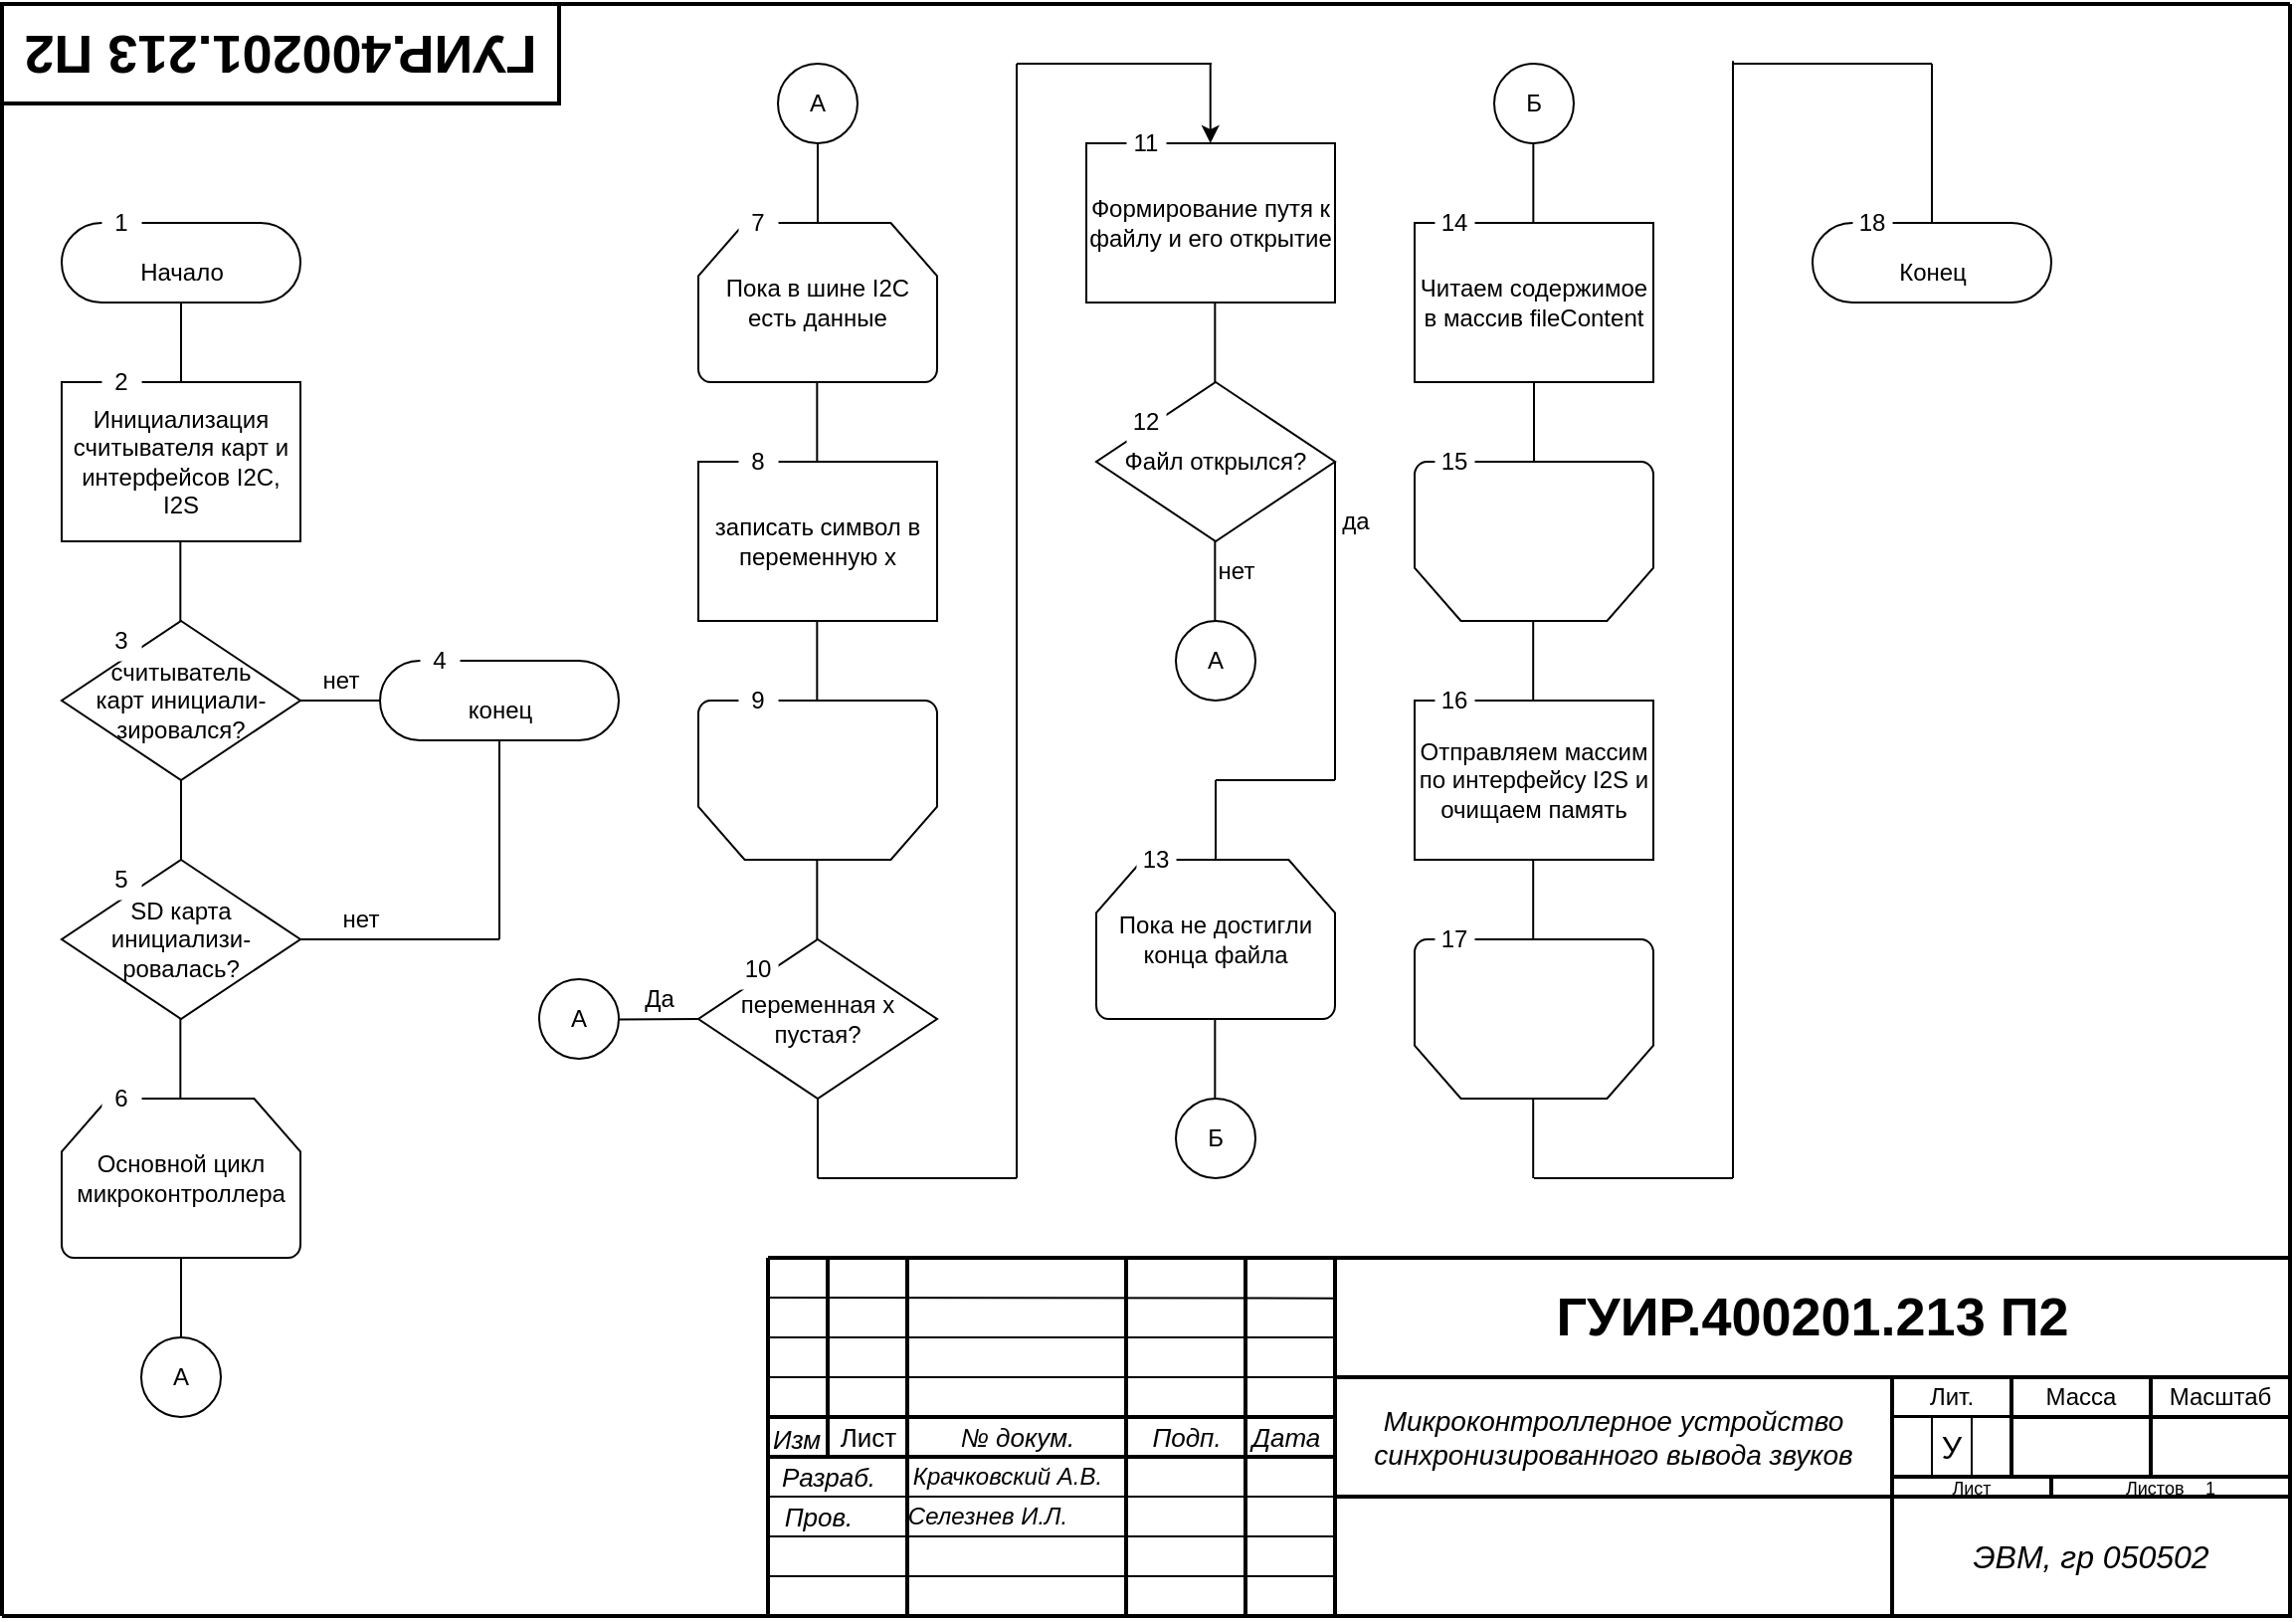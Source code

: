 <mxfile version="20.3.0" type="device"><diagram id="GXZPRwEHkEbAvO9n9FGi" name="Page-1"><mxGraphModel dx="948" dy="582" grid="1" gridSize="10" guides="1" tooltips="1" connect="1" arrows="1" fold="1" page="1" pageScale="1" pageWidth="1169" pageHeight="827" math="0" shadow="0"><root><mxCell id="0"/><mxCell id="1" parent="0"/><mxCell id="_X2f78YvWw6dJyPzaX1N-1" value="&lt;b&gt;&lt;font style=&quot;font-size: 27px;&quot;&gt;ГУИР.400201.213 П2&lt;/font&gt;&lt;/b&gt;" style="rounded=0;whiteSpace=wrap;html=1;strokeWidth=2;rotation=-180;" parent="1" vertex="1"><mxGeometry x="10" y="10" width="280" height="50" as="geometry"/></mxCell><mxCell id="acDS-vU58lCO8OHWH6dE-1" value="" style="rounded=0;whiteSpace=wrap;html=1;strokeWidth=2;" parent="1" vertex="1"><mxGeometry x="680" y="760" width="280" height="60" as="geometry"/></mxCell><mxCell id="QoqpxSPmtK9tFqNRTRTl-2" value="" style="endArrow=none;html=1;rounded=0;strokeWidth=2;" parent="1" edge="1"><mxGeometry width="50" height="50" relative="1" as="geometry"><mxPoint x="10" y="820" as="sourcePoint"/><mxPoint x="1160" y="820" as="targetPoint"/></mxGeometry></mxCell><mxCell id="QoqpxSPmtK9tFqNRTRTl-3" value="" style="endArrow=none;html=1;rounded=0;strokeWidth=2;" parent="1" edge="1"><mxGeometry width="50" height="50" relative="1" as="geometry"><mxPoint x="1160" y="820" as="sourcePoint"/><mxPoint x="1160" y="10" as="targetPoint"/></mxGeometry></mxCell><mxCell id="QoqpxSPmtK9tFqNRTRTl-4" value="" style="endArrow=none;html=1;rounded=0;strokeWidth=2;" parent="1" edge="1"><mxGeometry width="50" height="50" relative="1" as="geometry"><mxPoint x="10" y="10" as="sourcePoint"/><mxPoint x="1160" y="10" as="targetPoint"/></mxGeometry></mxCell><mxCell id="QoqpxSPmtK9tFqNRTRTl-5" value="" style="endArrow=none;html=1;rounded=0;strokeWidth=2;" parent="1" edge="1"><mxGeometry width="50" height="50" relative="1" as="geometry"><mxPoint x="10" y="820" as="sourcePoint"/><mxPoint x="10" y="10" as="targetPoint"/></mxGeometry></mxCell><mxCell id="QoqpxSPmtK9tFqNRTRTl-6" value="&lt;b&gt;&lt;font style=&quot;font-size: 27px;&quot;&gt;ГУИР.400201.213 П2&lt;/font&gt;&lt;/b&gt;" style="rounded=0;whiteSpace=wrap;html=1;strokeWidth=2;" parent="1" vertex="1"><mxGeometry x="680" y="640" width="480" height="60" as="geometry"/></mxCell><mxCell id="QoqpxSPmtK9tFqNRTRTl-11" value="Лит." style="rounded=0;whiteSpace=wrap;html=1;strokeWidth=2;" parent="1" vertex="1"><mxGeometry x="960" y="700" width="60" height="20" as="geometry"/></mxCell><mxCell id="QoqpxSPmtK9tFqNRTRTl-12" value="Масса" style="rounded=0;whiteSpace=wrap;html=1;strokeWidth=2;" parent="1" vertex="1"><mxGeometry x="1020" y="700" width="70" height="20" as="geometry"/></mxCell><mxCell id="QoqpxSPmtK9tFqNRTRTl-13" value="Масштаб" style="rounded=0;whiteSpace=wrap;html=1;strokeWidth=2;" parent="1" vertex="1"><mxGeometry x="1090" y="700" width="70" height="20" as="geometry"/></mxCell><mxCell id="QoqpxSPmtK9tFqNRTRTl-14" value="" style="rounded=0;whiteSpace=wrap;html=1;" parent="1" vertex="1"><mxGeometry x="960" y="720" width="20" height="30" as="geometry"/></mxCell><mxCell id="QoqpxSPmtK9tFqNRTRTl-15" value="&lt;font style=&quot;font-size: 16px;&quot;&gt;У&lt;/font&gt;" style="rounded=0;whiteSpace=wrap;html=1;" parent="1" vertex="1"><mxGeometry x="980" y="720" width="20" height="30" as="geometry"/></mxCell><mxCell id="QoqpxSPmtK9tFqNRTRTl-16" value="" style="rounded=0;whiteSpace=wrap;html=1;" parent="1" vertex="1"><mxGeometry x="1000" y="720" width="20" height="30" as="geometry"/></mxCell><mxCell id="QoqpxSPmtK9tFqNRTRTl-17" value="" style="rounded=0;whiteSpace=wrap;html=1;strokeWidth=2;" parent="1" vertex="1"><mxGeometry x="1020" y="720" width="70" height="30" as="geometry"/></mxCell><mxCell id="QoqpxSPmtK9tFqNRTRTl-18" value="" style="rounded=0;whiteSpace=wrap;html=1;strokeWidth=2;" parent="1" vertex="1"><mxGeometry x="1090" y="720" width="70" height="30" as="geometry"/></mxCell><mxCell id="QoqpxSPmtK9tFqNRTRTl-19" value="&lt;font style=&quot;font-size: 9px;&quot;&gt;Лист&lt;/font&gt;" style="rounded=0;whiteSpace=wrap;html=1;strokeWidth=2;" parent="1" vertex="1"><mxGeometry x="960" y="750" width="80" height="10" as="geometry"/></mxCell><mxCell id="QoqpxSPmtK9tFqNRTRTl-20" value="&lt;font style=&quot;font-size: 9px;&quot;&gt;Листов&lt;span style=&quot;white-space: pre;&quot;&gt;&#9;&lt;/span&gt;1&lt;/font&gt;" style="rounded=0;whiteSpace=wrap;html=1;strokeWidth=2;" parent="1" vertex="1"><mxGeometry x="1040" y="750" width="120" height="10" as="geometry"/></mxCell><mxCell id="QoqpxSPmtK9tFqNRTRTl-21" value="" style="endArrow=none;html=1;rounded=0;exitX=1;exitY=0;exitDx=0;exitDy=0;strokeWidth=2;" parent="1" edge="1"><mxGeometry width="50" height="50" relative="1" as="geometry"><mxPoint x="960" y="760" as="sourcePoint"/><mxPoint x="960" y="720" as="targetPoint"/></mxGeometry></mxCell><mxCell id="QoqpxSPmtK9tFqNRTRTl-22" value="&lt;i&gt;ЭВМ, гр 050502&lt;/i&gt;" style="rounded=0;whiteSpace=wrap;html=1;fontSize=16;strokeWidth=2;" parent="1" vertex="1"><mxGeometry x="960" y="760" width="200" height="60" as="geometry"/></mxCell><mxCell id="QoqpxSPmtK9tFqNRTRTl-23" value="" style="endArrow=none;html=1;rounded=0;fontSize=16;strokeWidth=2;entryX=0;entryY=0;entryDx=0;entryDy=0;" parent="1" target="QoqpxSPmtK9tFqNRTRTl-6" edge="1"><mxGeometry width="50" height="50" relative="1" as="geometry"><mxPoint x="395" y="640" as="sourcePoint"/><mxPoint x="675" y="640" as="targetPoint"/></mxGeometry></mxCell><mxCell id="QoqpxSPmtK9tFqNRTRTl-24" value="" style="endArrow=none;html=1;rounded=0;fontSize=16;strokeWidth=2;exitX=0;exitY=1;exitDx=0;exitDy=0;" parent="1" edge="1"><mxGeometry width="50" height="50" relative="1" as="geometry"><mxPoint x="395" y="820" as="sourcePoint"/><mxPoint x="395" y="640" as="targetPoint"/></mxGeometry></mxCell><mxCell id="QoqpxSPmtK9tFqNRTRTl-25" value="" style="endArrow=none;html=1;rounded=0;fontSize=16;strokeWidth=1;exitX=0;exitY=0;exitDx=0;exitDy=0;entryX=0;entryY=0;entryDx=0;entryDy=0;" parent="1" target="acDS-vU58lCO8OHWH6dE-2" edge="1"><mxGeometry width="50" height="50" relative="1" as="geometry"><mxPoint x="395" y="700" as="sourcePoint"/><mxPoint x="675" y="700" as="targetPoint"/></mxGeometry></mxCell><mxCell id="QoqpxSPmtK9tFqNRTRTl-26" value="" style="endArrow=none;html=1;rounded=0;fontSize=16;strokeWidth=1;entryX=0;entryY=1;entryDx=0;entryDy=0;" parent="1" target="acDS-vU58lCO8OHWH6dE-2" edge="1"><mxGeometry width="50" height="50" relative="1" as="geometry"><mxPoint x="395" y="760" as="sourcePoint"/><mxPoint x="675" y="760" as="targetPoint"/></mxGeometry></mxCell><mxCell id="QoqpxSPmtK9tFqNRTRTl-27" value="" style="endArrow=none;html=1;rounded=0;fontSize=16;strokeWidth=2;" parent="1" edge="1"><mxGeometry width="50" height="50" relative="1" as="geometry"><mxPoint x="635" y="820" as="sourcePoint"/><mxPoint x="635" y="640" as="targetPoint"/></mxGeometry></mxCell><mxCell id="QoqpxSPmtK9tFqNRTRTl-28" value="" style="endArrow=none;html=1;rounded=0;fontSize=16;strokeWidth=2;" parent="1" edge="1"><mxGeometry width="50" height="50" relative="1" as="geometry"><mxPoint x="575" y="820" as="sourcePoint"/><mxPoint x="575" y="640" as="targetPoint"/></mxGeometry></mxCell><mxCell id="QoqpxSPmtK9tFqNRTRTl-29" value="" style="endArrow=none;html=1;rounded=0;fontSize=16;strokeWidth=2;" parent="1" edge="1"><mxGeometry width="50" height="50" relative="1" as="geometry"><mxPoint x="425" y="740" as="sourcePoint"/><mxPoint x="425" y="640" as="targetPoint"/></mxGeometry></mxCell><mxCell id="QoqpxSPmtK9tFqNRTRTl-30" value="" style="endArrow=none;html=1;rounded=0;fontSize=16;strokeWidth=2;" parent="1" edge="1"><mxGeometry width="50" height="50" relative="1" as="geometry"><mxPoint x="465" y="820" as="sourcePoint"/><mxPoint x="465" y="640" as="targetPoint"/></mxGeometry></mxCell><mxCell id="QoqpxSPmtK9tFqNRTRTl-31" value="" style="endArrow=none;html=1;rounded=0;fontSize=16;strokeWidth=1;exitX=-0.001;exitY=0.339;exitDx=0;exitDy=0;exitPerimeter=0;" parent="1" source="QoqpxSPmtK9tFqNRTRTl-6" edge="1"><mxGeometry width="50" height="50" relative="1" as="geometry"><mxPoint x="675" y="659.98" as="sourcePoint"/><mxPoint x="395" y="660" as="targetPoint"/></mxGeometry></mxCell><mxCell id="QoqpxSPmtK9tFqNRTRTl-32" value="" style="endArrow=none;html=1;rounded=0;fontSize=16;strokeWidth=1;exitX=0;exitY=0.667;exitDx=0;exitDy=0;exitPerimeter=0;" parent="1" edge="1"><mxGeometry width="50" height="50" relative="1" as="geometry"><mxPoint x="680" y="680.02" as="sourcePoint"/><mxPoint x="396" y="680" as="targetPoint"/></mxGeometry></mxCell><mxCell id="QoqpxSPmtK9tFqNRTRTl-33" value="" style="endArrow=none;html=1;rounded=0;fontSize=16;strokeWidth=2;" parent="1" edge="1"><mxGeometry width="50" height="50" relative="1" as="geometry"><mxPoint x="680" y="720" as="sourcePoint"/><mxPoint x="395" y="720" as="targetPoint"/></mxGeometry></mxCell><mxCell id="QoqpxSPmtK9tFqNRTRTl-34" value="" style="endArrow=none;html=1;rounded=0;fontSize=16;strokeWidth=2;" parent="1" edge="1"><mxGeometry width="50" height="50" relative="1" as="geometry"><mxPoint x="680" y="740" as="sourcePoint"/><mxPoint x="395" y="740" as="targetPoint"/></mxGeometry></mxCell><mxCell id="QoqpxSPmtK9tFqNRTRTl-35" value="" style="endArrow=none;html=1;rounded=0;fontSize=16;strokeWidth=1;exitX=0;exitY=0.333;exitDx=0;exitDy=0;exitPerimeter=0;" parent="1" edge="1"><mxGeometry width="50" height="50" relative="1" as="geometry"><mxPoint x="680" y="779.98" as="sourcePoint"/><mxPoint x="395" y="780" as="targetPoint"/></mxGeometry></mxCell><mxCell id="QoqpxSPmtK9tFqNRTRTl-37" value="" style="endArrow=none;html=1;rounded=0;fontSize=16;strokeWidth=1;exitX=0;exitY=0.667;exitDx=0;exitDy=0;exitPerimeter=0;" parent="1" edge="1"><mxGeometry width="50" height="50" relative="1" as="geometry"><mxPoint x="680" y="800.02" as="sourcePoint"/><mxPoint x="394" y="800" as="targetPoint"/></mxGeometry></mxCell><mxCell id="QoqpxSPmtK9tFqNRTRTl-38" value="&lt;font style=&quot;font-size: 13px;&quot;&gt;&lt;i&gt;Изм&lt;/i&gt;&lt;/font&gt;" style="text;html=1;align=center;verticalAlign=middle;resizable=0;points=[];autosize=1;strokeColor=none;fillColor=none;fontSize=16;" parent="1" vertex="1"><mxGeometry x="389" y="715" width="40" height="30" as="geometry"/></mxCell><mxCell id="QoqpxSPmtK9tFqNRTRTl-39" value="Лист" style="text;html=1;align=center;verticalAlign=middle;resizable=0;points=[];autosize=1;strokeColor=none;fillColor=none;fontSize=13;" parent="1" vertex="1"><mxGeometry x="425" y="720" width="40" height="20" as="geometry"/></mxCell><mxCell id="QoqpxSPmtK9tFqNRTRTl-40" value="&lt;i&gt;№ докум.&lt;/i&gt;" style="text;html=1;align=center;verticalAlign=middle;resizable=0;points=[];autosize=1;strokeColor=none;fillColor=none;fontSize=13;" parent="1" vertex="1"><mxGeometry x="485" y="720" width="70" height="20" as="geometry"/></mxCell><mxCell id="QoqpxSPmtK9tFqNRTRTl-41" value="&lt;i&gt;Подп.&lt;/i&gt;" style="text;html=1;align=center;verticalAlign=middle;resizable=0;points=[];autosize=1;strokeColor=none;fillColor=none;fontSize=13;" parent="1" vertex="1"><mxGeometry x="580" y="720" width="50" height="20" as="geometry"/></mxCell><mxCell id="QoqpxSPmtK9tFqNRTRTl-42" value="&lt;i&gt;Дата&lt;/i&gt;" style="text;html=1;align=center;verticalAlign=middle;resizable=0;points=[];autosize=1;strokeColor=none;fillColor=none;fontSize=13;" parent="1" vertex="1"><mxGeometry x="630" y="720" width="50" height="20" as="geometry"/></mxCell><mxCell id="QoqpxSPmtK9tFqNRTRTl-43" value="&lt;i&gt;Разраб.&lt;/i&gt;" style="text;html=1;align=center;verticalAlign=middle;resizable=0;points=[];autosize=1;strokeColor=none;fillColor=none;fontSize=13;" parent="1" vertex="1"><mxGeometry x="395" y="740" width="60" height="20" as="geometry"/></mxCell><mxCell id="QoqpxSPmtK9tFqNRTRTl-44" value="&lt;i&gt;Пров.&lt;/i&gt;" style="text;html=1;align=center;verticalAlign=middle;resizable=0;points=[];autosize=1;strokeColor=none;fillColor=none;fontSize=13;" parent="1" vertex="1"><mxGeometry x="395" y="760" width="50" height="20" as="geometry"/></mxCell><mxCell id="acDS-vU58lCO8OHWH6dE-2" value="&lt;i&gt;&lt;font style=&quot;font-size: 14px;&quot;&gt;Микроконтроллерное устройство синхронизированного вывода звуков&lt;/font&gt;&lt;/i&gt;" style="rounded=0;whiteSpace=wrap;html=1;strokeWidth=2;" parent="1" vertex="1"><mxGeometry x="680" y="700" width="280" height="60" as="geometry"/></mxCell><mxCell id="z37nHOYpER_ov1rxkot6-1" value="&lt;i&gt;Крачковский А.В.&lt;/i&gt;" style="text;html=1;align=center;verticalAlign=middle;resizable=0;points=[];autosize=1;strokeColor=none;fillColor=none;" vertex="1" parent="1"><mxGeometry x="455" y="735" width="120" height="30" as="geometry"/></mxCell><mxCell id="z37nHOYpER_ov1rxkot6-2" value="&lt;i&gt;Селезнев И.Л.&lt;/i&gt;" style="text;html=1;align=center;verticalAlign=middle;resizable=0;points=[];autosize=1;strokeColor=none;fillColor=none;" vertex="1" parent="1"><mxGeometry x="455" y="755" width="100" height="30" as="geometry"/></mxCell><mxCell id="z37nHOYpER_ov1rxkot6-3" value="&lt;font style=&quot;font-size: 12px;&quot;&gt;Начало&lt;/font&gt;" style="html=1;dashed=0;whitespace=wrap;shape=mxgraph.dfd.start;fontSize=27;align=center;" vertex="1" parent="1"><mxGeometry x="40" y="120" width="120" height="40" as="geometry"/></mxCell><mxCell id="z37nHOYpER_ov1rxkot6-4" value="1" style="rounded=0;whiteSpace=wrap;html=1;fontSize=12;fontColor=#000000;strokeWidth=0;strokeColor=#FFFFFF;" vertex="1" parent="1"><mxGeometry x="60" y="110" width="20" height="20" as="geometry"/></mxCell><mxCell id="z37nHOYpER_ov1rxkot6-5" value="Инициализация считывателя карт и интерфейсов I2C, I2S" style="rounded=0;whiteSpace=wrap;html=1;" vertex="1" parent="1"><mxGeometry x="40" y="200" width="120" height="80" as="geometry"/></mxCell><mxCell id="z37nHOYpER_ov1rxkot6-6" value="считыватель&lt;br&gt;карт инициали-зировался?" style="rhombus;whiteSpace=wrap;html=1;" vertex="1" parent="1"><mxGeometry x="40" y="320" width="120" height="80" as="geometry"/></mxCell><mxCell id="z37nHOYpER_ov1rxkot6-7" value="" style="endArrow=none;html=1;rounded=0;" edge="1" parent="1"><mxGeometry width="50" height="50" relative="1" as="geometry"><mxPoint x="160" y="360" as="sourcePoint"/><mxPoint x="200" y="360" as="targetPoint"/></mxGeometry></mxCell><mxCell id="z37nHOYpER_ov1rxkot6-8" value="нет" style="text;html=1;align=center;verticalAlign=middle;resizable=0;points=[];autosize=1;strokeColor=none;fillColor=none;" vertex="1" parent="1"><mxGeometry x="160" y="335" width="40" height="30" as="geometry"/></mxCell><mxCell id="z37nHOYpER_ov1rxkot6-9" value="&lt;font style=&quot;font-size: 12px;&quot;&gt;конец&lt;/font&gt;" style="html=1;dashed=0;whitespace=wrap;shape=mxgraph.dfd.start;fontSize=27;align=center;" vertex="1" parent="1"><mxGeometry x="200" y="340" width="120" height="40" as="geometry"/></mxCell><mxCell id="z37nHOYpER_ov1rxkot6-10" value="SD карта инициализи-ровалась?" style="rhombus;whiteSpace=wrap;html=1;" vertex="1" parent="1"><mxGeometry x="40" y="440" width="120" height="80" as="geometry"/></mxCell><mxCell id="z37nHOYpER_ov1rxkot6-11" value="" style="endArrow=none;html=1;rounded=0;" edge="1" parent="1"><mxGeometry width="50" height="50" relative="1" as="geometry"><mxPoint x="160" y="480" as="sourcePoint"/><mxPoint x="260" y="480" as="targetPoint"/></mxGeometry></mxCell><mxCell id="z37nHOYpER_ov1rxkot6-12" value="" style="endArrow=none;html=1;rounded=0;" edge="1" parent="1"><mxGeometry width="50" height="50" relative="1" as="geometry"><mxPoint x="260" y="480" as="sourcePoint"/><mxPoint x="260" y="380" as="targetPoint"/></mxGeometry></mxCell><mxCell id="z37nHOYpER_ov1rxkot6-13" value="нет" style="text;html=1;align=center;verticalAlign=middle;resizable=0;points=[];autosize=1;strokeColor=none;fillColor=none;" vertex="1" parent="1"><mxGeometry x="170" y="455" width="40" height="30" as="geometry"/></mxCell><mxCell id="z37nHOYpER_ov1rxkot6-14" value="" style="endArrow=none;html=1;rounded=0;exitX=0.5;exitY=0;exitDx=0;exitDy=0;" edge="1" parent="1" source="z37nHOYpER_ov1rxkot6-5"><mxGeometry width="50" height="50" relative="1" as="geometry"><mxPoint x="50" y="210" as="sourcePoint"/><mxPoint x="100" y="160" as="targetPoint"/></mxGeometry></mxCell><mxCell id="z37nHOYpER_ov1rxkot6-15" value="" style="endArrow=none;html=1;rounded=0;exitX=0.5;exitY=0;exitDx=0;exitDy=0;" edge="1" parent="1" source="z37nHOYpER_ov1rxkot6-10"><mxGeometry width="50" height="50" relative="1" as="geometry"><mxPoint x="50" y="450" as="sourcePoint"/><mxPoint x="100" y="400" as="targetPoint"/></mxGeometry></mxCell><mxCell id="z37nHOYpER_ov1rxkot6-17" value="" style="endArrow=none;html=1;rounded=0;exitX=0.5;exitY=0;exitDx=0;exitDy=0;" edge="1" parent="1"><mxGeometry width="50" height="50" relative="1" as="geometry"><mxPoint x="99.66" y="320" as="sourcePoint"/><mxPoint x="99.66" y="280.0" as="targetPoint"/></mxGeometry></mxCell><mxCell id="z37nHOYpER_ov1rxkot6-20" value="Основной цикл микроконтроллера" style="strokeWidth=1;html=1;shape=mxgraph.flowchart.loop_limit;whiteSpace=wrap;" vertex="1" parent="1"><mxGeometry x="40" y="560" width="120" height="80" as="geometry"/></mxCell><mxCell id="z37nHOYpER_ov1rxkot6-21" value="А" style="ellipse;whiteSpace=wrap;html=1;aspect=fixed;strokeWidth=1;" vertex="1" parent="1"><mxGeometry x="80" y="680" width="40" height="40" as="geometry"/></mxCell><mxCell id="z37nHOYpER_ov1rxkot6-22" value="" style="endArrow=none;html=1;rounded=0;exitX=0.5;exitY=0;exitDx=0;exitDy=0;" edge="1" parent="1" source="z37nHOYpER_ov1rxkot6-21"><mxGeometry width="50" height="50" relative="1" as="geometry"><mxPoint x="50" y="690" as="sourcePoint"/><mxPoint x="100" y="640" as="targetPoint"/></mxGeometry></mxCell><mxCell id="z37nHOYpER_ov1rxkot6-23" value="А" style="ellipse;whiteSpace=wrap;html=1;aspect=fixed;strokeWidth=1;" vertex="1" parent="1"><mxGeometry x="400" y="40" width="40" height="40" as="geometry"/></mxCell><mxCell id="z37nHOYpER_ov1rxkot6-24" value="" style="endArrow=none;html=1;rounded=0;entryX=0.5;entryY=1;entryDx=0;entryDy=0;" edge="1" parent="1" target="z37nHOYpER_ov1rxkot6-23"><mxGeometry width="50" height="50" relative="1" as="geometry"><mxPoint x="420" y="120" as="sourcePoint"/><mxPoint x="425" y="80" as="targetPoint"/></mxGeometry></mxCell><mxCell id="z37nHOYpER_ov1rxkot6-26" value="Пока в шине I2C есть данные" style="strokeWidth=1;html=1;shape=mxgraph.flowchart.loop_limit;whiteSpace=wrap;" vertex="1" parent="1"><mxGeometry x="360" y="120" width="120" height="80" as="geometry"/></mxCell><mxCell id="z37nHOYpER_ov1rxkot6-27" value="записать символ в переменную x" style="rounded=0;whiteSpace=wrap;html=1;strokeWidth=1;" vertex="1" parent="1"><mxGeometry x="360" y="240" width="120" height="80" as="geometry"/></mxCell><mxCell id="z37nHOYpER_ov1rxkot6-28" value="" style="strokeWidth=1;html=1;shape=mxgraph.flowchart.loop_limit;whiteSpace=wrap;rotation=-180;" vertex="1" parent="1"><mxGeometry x="360" y="360" width="120" height="80" as="geometry"/></mxCell><mxCell id="z37nHOYpER_ov1rxkot6-36" value="переменная x пустая?" style="rhombus;whiteSpace=wrap;html=1;strokeWidth=1;" vertex="1" parent="1"><mxGeometry x="360" y="480" width="120" height="80" as="geometry"/></mxCell><mxCell id="z37nHOYpER_ov1rxkot6-37" value="" style="endArrow=none;html=1;rounded=0;exitX=0.001;exitY=0.842;exitDx=0;exitDy=0;exitPerimeter=0;" edge="1" parent="1" source="z37nHOYpER_ov1rxkot6-40"><mxGeometry width="50" height="50" relative="1" as="geometry"><mxPoint x="260" y="520" as="sourcePoint"/><mxPoint x="360" y="520" as="targetPoint"/></mxGeometry></mxCell><mxCell id="z37nHOYpER_ov1rxkot6-40" value="Да" style="text;html=1;align=center;verticalAlign=middle;resizable=0;points=[];autosize=1;strokeColor=none;fillColor=none;" vertex="1" parent="1"><mxGeometry x="320" y="495" width="40" height="30" as="geometry"/></mxCell><mxCell id="z37nHOYpER_ov1rxkot6-41" value="Формирование путя к файлу и его открытие" style="rounded=0;whiteSpace=wrap;html=1;strokeWidth=1;" vertex="1" parent="1"><mxGeometry x="555" y="80" width="125" height="80" as="geometry"/></mxCell><mxCell id="z37nHOYpER_ov1rxkot6-42" value="" style="endArrow=none;html=1;rounded=0;" edge="1" parent="1"><mxGeometry width="50" height="50" relative="1" as="geometry"><mxPoint x="420" y="600" as="sourcePoint"/><mxPoint x="420" y="560" as="targetPoint"/></mxGeometry></mxCell><mxCell id="z37nHOYpER_ov1rxkot6-43" value="" style="endArrow=none;html=1;rounded=0;" edge="1" parent="1"><mxGeometry width="50" height="50" relative="1" as="geometry"><mxPoint x="420" y="600" as="sourcePoint"/><mxPoint x="520" y="600" as="targetPoint"/></mxGeometry></mxCell><mxCell id="z37nHOYpER_ov1rxkot6-44" value="" style="endArrow=none;html=1;rounded=0;" edge="1" parent="1"><mxGeometry width="50" height="50" relative="1" as="geometry"><mxPoint x="520" y="600" as="sourcePoint"/><mxPoint x="520" y="40" as="targetPoint"/></mxGeometry></mxCell><mxCell id="z37nHOYpER_ov1rxkot6-45" value="" style="endArrow=none;html=1;rounded=0;" edge="1" parent="1"><mxGeometry width="50" height="50" relative="1" as="geometry"><mxPoint x="520" y="40" as="sourcePoint"/><mxPoint x="618" y="40" as="targetPoint"/></mxGeometry></mxCell><mxCell id="z37nHOYpER_ov1rxkot6-46" value="" style="endArrow=classic;html=1;rounded=0;" edge="1" parent="1"><mxGeometry width="50" height="50" relative="1" as="geometry"><mxPoint x="617.36" y="40" as="sourcePoint"/><mxPoint x="617.36" y="80" as="targetPoint"/></mxGeometry></mxCell><mxCell id="z37nHOYpER_ov1rxkot6-47" value="Файл открылся?" style="rhombus;whiteSpace=wrap;html=1;strokeWidth=1;" vertex="1" parent="1"><mxGeometry x="560" y="200" width="120" height="80" as="geometry"/></mxCell><mxCell id="z37nHOYpER_ov1rxkot6-48" value="А" style="ellipse;whiteSpace=wrap;html=1;aspect=fixed;strokeWidth=1;" vertex="1" parent="1"><mxGeometry x="280" y="500" width="40" height="40" as="geometry"/></mxCell><mxCell id="z37nHOYpER_ov1rxkot6-49" value="А" style="ellipse;whiteSpace=wrap;html=1;aspect=fixed;strokeWidth=1;" vertex="1" parent="1"><mxGeometry x="600" y="320" width="40" height="40" as="geometry"/></mxCell><mxCell id="z37nHOYpER_ov1rxkot6-50" value="" style="endArrow=none;html=1;rounded=0;" edge="1" parent="1"><mxGeometry width="50" height="50" relative="1" as="geometry"><mxPoint x="419.67" y="360" as="sourcePoint"/><mxPoint x="419.67" y="320" as="targetPoint"/></mxGeometry></mxCell><mxCell id="z37nHOYpER_ov1rxkot6-51" value="" style="endArrow=none;html=1;rounded=0;" edge="1" parent="1"><mxGeometry width="50" height="50" relative="1" as="geometry"><mxPoint x="419.67" y="480" as="sourcePoint"/><mxPoint x="419.67" y="440" as="targetPoint"/></mxGeometry></mxCell><mxCell id="z37nHOYpER_ov1rxkot6-52" value="" style="endArrow=none;html=1;rounded=0;" edge="1" parent="1"><mxGeometry width="50" height="50" relative="1" as="geometry"><mxPoint x="419.67" y="240" as="sourcePoint"/><mxPoint x="419.67" y="200" as="targetPoint"/></mxGeometry></mxCell><mxCell id="z37nHOYpER_ov1rxkot6-53" value="" style="endArrow=none;html=1;rounded=0;" edge="1" parent="1"><mxGeometry width="50" height="50" relative="1" as="geometry"><mxPoint x="99.67" y="560" as="sourcePoint"/><mxPoint x="99.67" y="520" as="targetPoint"/></mxGeometry></mxCell><mxCell id="z37nHOYpER_ov1rxkot6-54" value="" style="endArrow=none;html=1;rounded=0;" edge="1" parent="1"><mxGeometry width="50" height="50" relative="1" as="geometry"><mxPoint x="619.67" y="200" as="sourcePoint"/><mxPoint x="619.67" y="160" as="targetPoint"/></mxGeometry></mxCell><mxCell id="z37nHOYpER_ov1rxkot6-55" value="" style="endArrow=none;html=1;rounded=0;" edge="1" parent="1"><mxGeometry width="50" height="50" relative="1" as="geometry"><mxPoint x="619.67" y="320" as="sourcePoint"/><mxPoint x="619.67" y="280" as="targetPoint"/></mxGeometry></mxCell><mxCell id="z37nHOYpER_ov1rxkot6-56" value="нет" style="text;html=1;align=center;verticalAlign=middle;resizable=0;points=[];autosize=1;strokeColor=none;fillColor=none;" vertex="1" parent="1"><mxGeometry x="610" y="280" width="40" height="30" as="geometry"/></mxCell><mxCell id="z37nHOYpER_ov1rxkot6-57" value="" style="endArrow=none;html=1;rounded=0;" edge="1" parent="1"><mxGeometry width="50" height="50" relative="1" as="geometry"><mxPoint x="680" y="400" as="sourcePoint"/><mxPoint x="680" y="240" as="targetPoint"/></mxGeometry></mxCell><mxCell id="z37nHOYpER_ov1rxkot6-58" value="" style="endArrow=none;html=1;rounded=0;" edge="1" parent="1"><mxGeometry width="50" height="50" relative="1" as="geometry"><mxPoint x="620" y="400" as="sourcePoint"/><mxPoint x="680" y="400" as="targetPoint"/></mxGeometry></mxCell><mxCell id="z37nHOYpER_ov1rxkot6-59" value="" style="endArrow=none;html=1;rounded=0;" edge="1" parent="1"><mxGeometry width="50" height="50" relative="1" as="geometry"><mxPoint x="620" y="440" as="sourcePoint"/><mxPoint x="620" y="400" as="targetPoint"/></mxGeometry></mxCell><mxCell id="z37nHOYpER_ov1rxkot6-60" value="да" style="text;html=1;align=center;verticalAlign=middle;resizable=0;points=[];autosize=1;strokeColor=none;fillColor=none;" vertex="1" parent="1"><mxGeometry x="670" y="255" width="40" height="30" as="geometry"/></mxCell><mxCell id="z37nHOYpER_ov1rxkot6-61" value="Пока не достигли конца файла" style="strokeWidth=1;html=1;shape=mxgraph.flowchart.loop_limit;whiteSpace=wrap;" vertex="1" parent="1"><mxGeometry x="560" y="440" width="120" height="80" as="geometry"/></mxCell><mxCell id="z37nHOYpER_ov1rxkot6-62" value="" style="endArrow=none;html=1;rounded=0;" edge="1" parent="1"><mxGeometry width="50" height="50" relative="1" as="geometry"><mxPoint x="619.67" y="560" as="sourcePoint"/><mxPoint x="619.67" y="520" as="targetPoint"/></mxGeometry></mxCell><mxCell id="z37nHOYpER_ov1rxkot6-63" value="Б" style="ellipse;whiteSpace=wrap;html=1;aspect=fixed;strokeWidth=1;" vertex="1" parent="1"><mxGeometry x="600" y="560" width="40" height="40" as="geometry"/></mxCell><mxCell id="z37nHOYpER_ov1rxkot6-64" value="Б" style="ellipse;whiteSpace=wrap;html=1;aspect=fixed;strokeWidth=1;" vertex="1" parent="1"><mxGeometry x="760" y="40" width="40" height="40" as="geometry"/></mxCell><mxCell id="z37nHOYpER_ov1rxkot6-66" value="Читаем содержимое в массив fileContent" style="rounded=0;whiteSpace=wrap;html=1;strokeWidth=1;" vertex="1" parent="1"><mxGeometry x="720" y="120" width="120" height="80" as="geometry"/></mxCell><mxCell id="z37nHOYpER_ov1rxkot6-67" value="" style="endArrow=none;html=1;rounded=0;" edge="1" parent="1"><mxGeometry width="50" height="50" relative="1" as="geometry"><mxPoint x="779.67" y="120" as="sourcePoint"/><mxPoint x="779.67" y="80" as="targetPoint"/></mxGeometry></mxCell><mxCell id="z37nHOYpER_ov1rxkot6-68" value="" style="strokeWidth=1;html=1;shape=mxgraph.flowchart.loop_limit;whiteSpace=wrap;rotation=-180;" vertex="1" parent="1"><mxGeometry x="720" y="240" width="120" height="80" as="geometry"/></mxCell><mxCell id="z37nHOYpER_ov1rxkot6-69" value="Отправляем массим по интерфейсу I2S и очищаем память" style="rounded=0;whiteSpace=wrap;html=1;strokeWidth=1;" vertex="1" parent="1"><mxGeometry x="720" y="360" width="120" height="80" as="geometry"/></mxCell><mxCell id="z37nHOYpER_ov1rxkot6-70" value="" style="strokeWidth=1;html=1;shape=mxgraph.flowchart.loop_limit;whiteSpace=wrap;rotation=-180;" vertex="1" parent="1"><mxGeometry x="720" y="480" width="120" height="80" as="geometry"/></mxCell><mxCell id="z37nHOYpER_ov1rxkot6-71" value="&lt;font style=&quot;font-size: 12px;&quot;&gt;Конец&lt;/font&gt;" style="html=1;dashed=0;whitespace=wrap;shape=mxgraph.dfd.start;fontSize=27;align=center;" vertex="1" parent="1"><mxGeometry x="920" y="120" width="120" height="40" as="geometry"/></mxCell><mxCell id="z37nHOYpER_ov1rxkot6-72" value="" style="endArrow=none;html=1;rounded=0;exitX=0.5;exitY=1;exitDx=0;exitDy=0;exitPerimeter=0;" edge="1" parent="1" source="z37nHOYpER_ov1rxkot6-68"><mxGeometry width="50" height="50" relative="1" as="geometry"><mxPoint x="730" y="250" as="sourcePoint"/><mxPoint x="780" y="200" as="targetPoint"/></mxGeometry></mxCell><mxCell id="z37nHOYpER_ov1rxkot6-73" value="" style="endArrow=none;html=1;rounded=0;exitX=0.5;exitY=1;exitDx=0;exitDy=0;exitPerimeter=0;" edge="1" parent="1"><mxGeometry width="50" height="50" relative="1" as="geometry"><mxPoint x="779.6" y="360" as="sourcePoint"/><mxPoint x="779.6" y="320" as="targetPoint"/></mxGeometry></mxCell><mxCell id="z37nHOYpER_ov1rxkot6-74" value="" style="endArrow=none;html=1;rounded=0;exitX=0.5;exitY=1;exitDx=0;exitDy=0;exitPerimeter=0;" edge="1" parent="1"><mxGeometry width="50" height="50" relative="1" as="geometry"><mxPoint x="779.6" y="480" as="sourcePoint"/><mxPoint x="779.6" y="440" as="targetPoint"/></mxGeometry></mxCell><mxCell id="z37nHOYpER_ov1rxkot6-75" value="" style="endArrow=none;html=1;rounded=0;exitX=0.5;exitY=1;exitDx=0;exitDy=0;exitPerimeter=0;" edge="1" parent="1"><mxGeometry width="50" height="50" relative="1" as="geometry"><mxPoint x="779.6" y="600" as="sourcePoint"/><mxPoint x="779.6" y="560" as="targetPoint"/></mxGeometry></mxCell><mxCell id="z37nHOYpER_ov1rxkot6-76" value="" style="endArrow=none;html=1;rounded=0;" edge="1" parent="1"><mxGeometry width="50" height="50" relative="1" as="geometry"><mxPoint x="780" y="600" as="sourcePoint"/><mxPoint x="880" y="600" as="targetPoint"/></mxGeometry></mxCell><mxCell id="z37nHOYpER_ov1rxkot6-77" value="" style="endArrow=none;html=1;rounded=0;" edge="1" parent="1"><mxGeometry width="50" height="50" relative="1" as="geometry"><mxPoint x="880" y="600" as="sourcePoint"/><mxPoint x="880" y="38.667" as="targetPoint"/></mxGeometry></mxCell><mxCell id="z37nHOYpER_ov1rxkot6-78" value="" style="endArrow=none;html=1;rounded=0;" edge="1" parent="1"><mxGeometry width="50" height="50" relative="1" as="geometry"><mxPoint x="880" y="40" as="sourcePoint"/><mxPoint x="980" y="40" as="targetPoint"/></mxGeometry></mxCell><mxCell id="z37nHOYpER_ov1rxkot6-79" value="" style="endArrow=none;html=1;rounded=0;exitX=0.5;exitY=0.5;exitDx=0;exitDy=-20;exitPerimeter=0;" edge="1" parent="1" source="z37nHOYpER_ov1rxkot6-71"><mxGeometry width="50" height="50" relative="1" as="geometry"><mxPoint x="930" y="90" as="sourcePoint"/><mxPoint x="980" y="40" as="targetPoint"/></mxGeometry></mxCell><mxCell id="z37nHOYpER_ov1rxkot6-80" value="2" style="rounded=0;whiteSpace=wrap;html=1;fontSize=12;fontColor=#000000;strokeWidth=0;strokeColor=#FFFFFF;" vertex="1" parent="1"><mxGeometry x="60" y="190" width="20" height="20" as="geometry"/></mxCell><mxCell id="z37nHOYpER_ov1rxkot6-81" value="3" style="rounded=0;whiteSpace=wrap;html=1;fontSize=12;fontColor=#000000;strokeWidth=0;strokeColor=#FFFFFF;" vertex="1" parent="1"><mxGeometry x="60" y="320" width="20" height="20" as="geometry"/></mxCell><mxCell id="z37nHOYpER_ov1rxkot6-82" value="4" style="rounded=0;whiteSpace=wrap;html=1;fontSize=12;fontColor=#000000;strokeWidth=0;strokeColor=#FFFFFF;" vertex="1" parent="1"><mxGeometry x="220" y="330" width="20" height="20" as="geometry"/></mxCell><mxCell id="z37nHOYpER_ov1rxkot6-83" value="5" style="rounded=0;whiteSpace=wrap;html=1;fontSize=12;fontColor=#000000;strokeWidth=0;strokeColor=#FFFFFF;" vertex="1" parent="1"><mxGeometry x="60" y="440" width="20" height="20" as="geometry"/></mxCell><mxCell id="z37nHOYpER_ov1rxkot6-84" value="6" style="rounded=0;whiteSpace=wrap;html=1;fontSize=12;fontColor=#000000;strokeWidth=0;strokeColor=#FFFFFF;" vertex="1" parent="1"><mxGeometry x="60" y="550" width="20" height="20" as="geometry"/></mxCell><mxCell id="z37nHOYpER_ov1rxkot6-85" value="7" style="rounded=0;whiteSpace=wrap;html=1;fontSize=12;fontColor=#000000;strokeWidth=0;strokeColor=#FFFFFF;" vertex="1" parent="1"><mxGeometry x="380" y="110" width="20" height="20" as="geometry"/></mxCell><mxCell id="z37nHOYpER_ov1rxkot6-86" value="8" style="rounded=0;whiteSpace=wrap;html=1;fontSize=12;fontColor=#000000;strokeWidth=0;strokeColor=#FFFFFF;" vertex="1" parent="1"><mxGeometry x="380" y="230" width="20" height="20" as="geometry"/></mxCell><mxCell id="z37nHOYpER_ov1rxkot6-87" value="9" style="rounded=0;whiteSpace=wrap;html=1;fontSize=12;fontColor=#000000;strokeWidth=0;strokeColor=#FFFFFF;" vertex="1" parent="1"><mxGeometry x="380" y="350" width="20" height="20" as="geometry"/></mxCell><mxCell id="z37nHOYpER_ov1rxkot6-88" value="10" style="rounded=0;whiteSpace=wrap;html=1;fontSize=12;fontColor=#000000;strokeWidth=0;strokeColor=#FFFFFF;" vertex="1" parent="1"><mxGeometry x="380" y="485" width="20" height="20" as="geometry"/></mxCell><mxCell id="z37nHOYpER_ov1rxkot6-89" value="11" style="rounded=0;whiteSpace=wrap;html=1;fontSize=12;fontColor=#000000;strokeWidth=0;strokeColor=#FFFFFF;" vertex="1" parent="1"><mxGeometry x="575" y="70" width="20" height="20" as="geometry"/></mxCell><mxCell id="z37nHOYpER_ov1rxkot6-90" value="12" style="rounded=0;whiteSpace=wrap;html=1;fontSize=12;fontColor=#000000;strokeWidth=0;strokeColor=#FFFFFF;" vertex="1" parent="1"><mxGeometry x="575" y="210" width="20" height="20" as="geometry"/></mxCell><mxCell id="z37nHOYpER_ov1rxkot6-91" value="13" style="rounded=0;whiteSpace=wrap;html=1;fontSize=12;fontColor=#000000;strokeWidth=0;strokeColor=#FFFFFF;" vertex="1" parent="1"><mxGeometry x="580" y="430" width="20" height="20" as="geometry"/></mxCell><mxCell id="z37nHOYpER_ov1rxkot6-92" value="14" style="rounded=0;whiteSpace=wrap;html=1;fontSize=12;fontColor=#000000;strokeWidth=0;strokeColor=#FFFFFF;" vertex="1" parent="1"><mxGeometry x="730" y="110" width="20" height="20" as="geometry"/></mxCell><mxCell id="z37nHOYpER_ov1rxkot6-93" value="15" style="rounded=0;whiteSpace=wrap;html=1;fontSize=12;fontColor=#000000;strokeWidth=0;strokeColor=#FFFFFF;" vertex="1" parent="1"><mxGeometry x="730" y="230" width="20" height="20" as="geometry"/></mxCell><mxCell id="z37nHOYpER_ov1rxkot6-94" value="16" style="rounded=0;whiteSpace=wrap;html=1;fontSize=12;fontColor=#000000;strokeWidth=0;strokeColor=#FFFFFF;" vertex="1" parent="1"><mxGeometry x="730" y="350" width="20" height="20" as="geometry"/></mxCell><mxCell id="z37nHOYpER_ov1rxkot6-95" value="17" style="rounded=0;whiteSpace=wrap;html=1;fontSize=12;fontColor=#000000;strokeWidth=0;strokeColor=#FFFFFF;" vertex="1" parent="1"><mxGeometry x="730" y="470" width="20" height="20" as="geometry"/></mxCell><mxCell id="z37nHOYpER_ov1rxkot6-96" value="18" style="rounded=0;whiteSpace=wrap;html=1;fontSize=12;fontColor=#000000;strokeWidth=0;strokeColor=#FFFFFF;" vertex="1" parent="1"><mxGeometry x="940" y="110" width="20" height="20" as="geometry"/></mxCell></root></mxGraphModel></diagram></mxfile>
